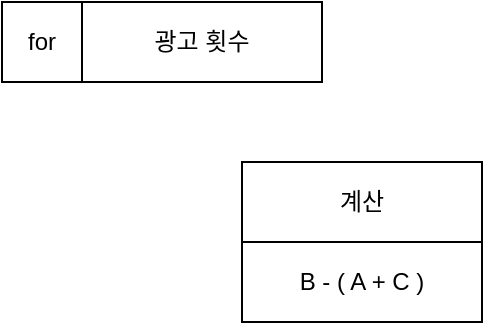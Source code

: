 <mxfile version="13.7.9" type="device"><diagram id="ptamXv62msHSXV5QtZRs" name="페이지-1"><mxGraphModel dx="474" dy="274" grid="1" gridSize="10" guides="1" tooltips="1" connect="1" arrows="1" fold="1" page="1" pageScale="1" pageWidth="10000" pageHeight="10000" math="0" shadow="0"><root><mxCell id="0"/><mxCell id="1" parent="0"/><mxCell id="fdgdM2qT7glPf6snXcbn-1" value="광고 횟수" style="rounded=0;whiteSpace=wrap;html=1;" vertex="1" parent="1"><mxGeometry x="640" y="360" width="120" height="40" as="geometry"/></mxCell><mxCell id="fdgdM2qT7glPf6snXcbn-2" value="for" style="rounded=0;whiteSpace=wrap;html=1;" vertex="1" parent="1"><mxGeometry x="600" y="360" width="40" height="40" as="geometry"/></mxCell><mxCell id="fdgdM2qT7glPf6snXcbn-3" value="계산" style="rounded=0;whiteSpace=wrap;html=1;" vertex="1" parent="1"><mxGeometry x="720" y="440" width="120" height="40" as="geometry"/></mxCell><mxCell id="fdgdM2qT7glPf6snXcbn-9" value="B - ( A + C )" style="rounded=0;whiteSpace=wrap;html=1;" vertex="1" parent="1"><mxGeometry x="720" y="480" width="120" height="40" as="geometry"/></mxCell></root></mxGraphModel></diagram></mxfile>